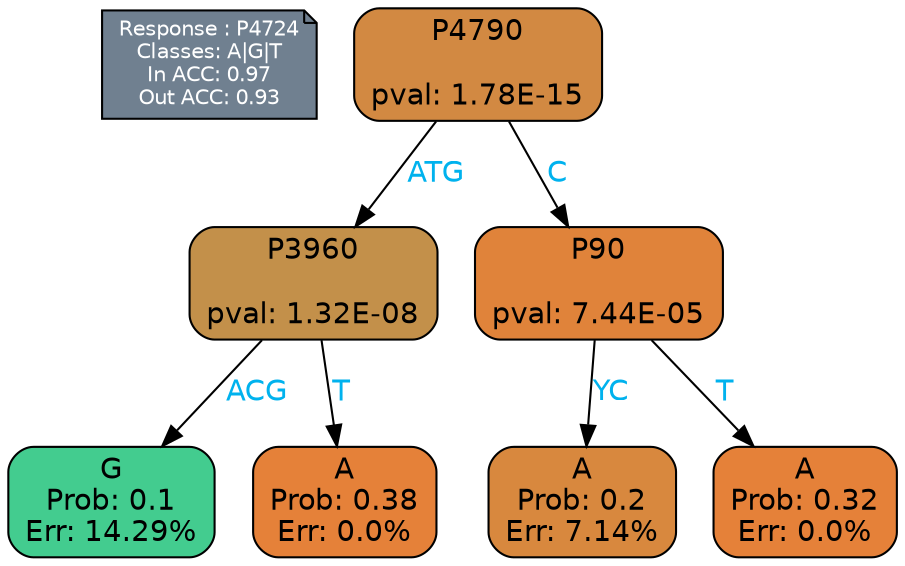 digraph Tree {
node [shape=box, style="filled, rounded", color="black", fontname=helvetica] ;
graph [ranksep=equally, splines=polylines, bgcolor=transparent, dpi=600] ;
edge [fontname=helvetica] ;
LEGEND [label="Response : P4724
Classes: A|G|T
In ACC: 0.97
Out ACC: 0.93
",shape=note,align=left,style=filled,fillcolor="slategray",fontcolor="white",fontsize=10];1 [label="P4790

pval: 1.78E-15", fillcolor="#d28942"] ;
2 [label="P3960

pval: 1.32E-08", fillcolor="#c3904a"] ;
3 [label="G
Prob: 0.1
Err: 14.29%", fillcolor="#43cc8f"] ;
4 [label="A
Prob: 0.38
Err: 0.0%", fillcolor="#e58139"] ;
5 [label="P90

pval: 7.44E-05", fillcolor="#e0833a"] ;
6 [label="A
Prob: 0.2
Err: 7.14%", fillcolor="#d8883e"] ;
7 [label="A
Prob: 0.32
Err: 0.0%", fillcolor="#e58139"] ;
1 -> 2 [label="ATG",fontcolor=deepskyblue2] ;
1 -> 5 [label="C",fontcolor=deepskyblue2] ;
2 -> 3 [label="ACG",fontcolor=deepskyblue2] ;
2 -> 4 [label="T",fontcolor=deepskyblue2] ;
5 -> 6 [label="YC",fontcolor=deepskyblue2] ;
5 -> 7 [label="T",fontcolor=deepskyblue2] ;
{rank = same; 3;4;6;7;}{rank = same; LEGEND;1;}}